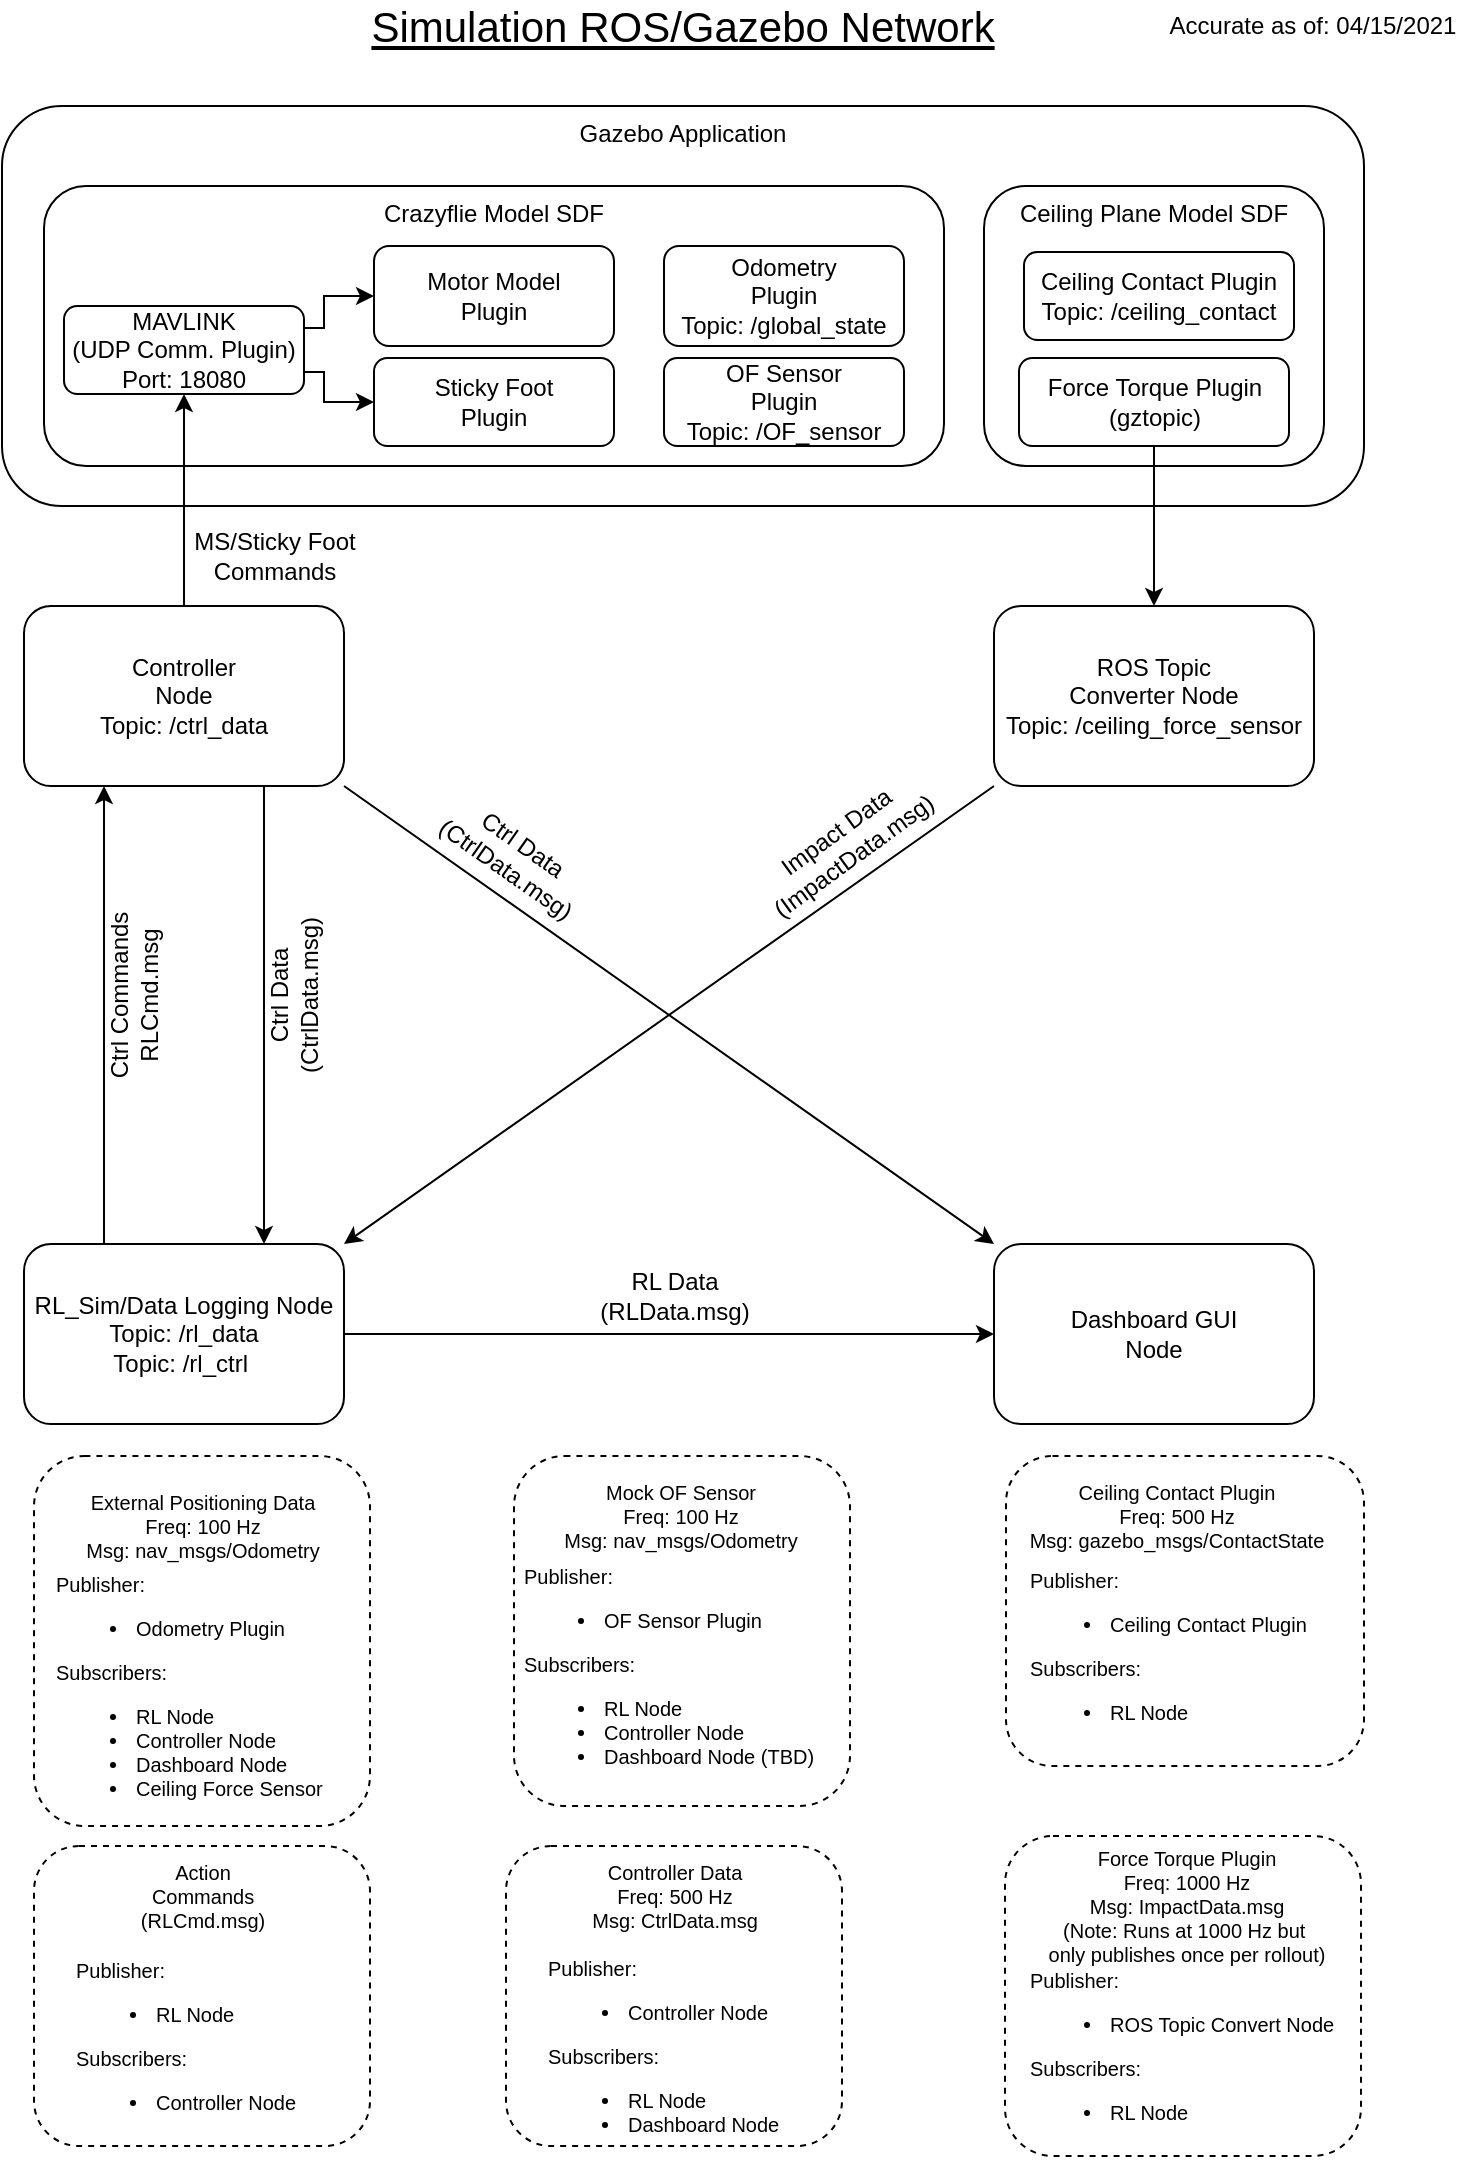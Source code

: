 <mxfile version="14.5.1" type="device"><diagram id="4q4zT_EYPk3diKyVNwrd" name="Page-1"><mxGraphModel dx="1350" dy="816" grid="1" gridSize="10" guides="1" tooltips="1" connect="1" arrows="1" fold="1" page="1" pageScale="1" pageWidth="850" pageHeight="1100" background="none" math="0" shadow="0"><root><mxCell id="0"/><mxCell id="1" parent="0"/><mxCell id="GYX6j8tE0jOFINhNC3Ar-2" value="Gazebo Application" style="rounded=1;whiteSpace=wrap;html=1;align=center;verticalAlign=top;" parent="1" vertex="1"><mxGeometry x="85" y="70" width="681" height="200" as="geometry"/></mxCell><mxCell id="csX2sQHDqy6ObiTzpXhX-24" value="&lt;div&gt;Crazyflie Model SDF&lt;/div&gt;" style="rounded=1;whiteSpace=wrap;html=1;verticalAlign=top;" parent="1" vertex="1"><mxGeometry x="106" y="110" width="450" height="140" as="geometry"/></mxCell><mxCell id="M5vcPSeQK-yfMatR_Aqj-19" style="edgeStyle=orthogonalEdgeStyle;rounded=0;orthogonalLoop=1;jettySize=auto;html=1;exitX=1;exitY=0.25;exitDx=0;exitDy=0;entryX=0;entryY=0.5;entryDx=0;entryDy=0;" edge="1" parent="1" source="M5vcPSeQK-yfMatR_Aqj-5" target="csX2sQHDqy6ObiTzpXhX-11"><mxGeometry relative="1" as="geometry"><Array as="points"><mxPoint x="246" y="181"/><mxPoint x="246" y="165"/></Array></mxGeometry></mxCell><mxCell id="M5vcPSeQK-yfMatR_Aqj-20" style="edgeStyle=orthogonalEdgeStyle;rounded=0;orthogonalLoop=1;jettySize=auto;html=1;exitX=1;exitY=0.75;exitDx=0;exitDy=0;entryX=0;entryY=0.5;entryDx=0;entryDy=0;" edge="1" parent="1" source="M5vcPSeQK-yfMatR_Aqj-5" target="csX2sQHDqy6ObiTzpXhX-12"><mxGeometry relative="1" as="geometry"><Array as="points"><mxPoint x="246" y="203"/><mxPoint x="246" y="218"/></Array></mxGeometry></mxCell><mxCell id="M5vcPSeQK-yfMatR_Aqj-5" value="&lt;div&gt;MAVLINK&lt;/div&gt;&lt;div&gt;(UDP Comm. Plugin)&lt;/div&gt;&lt;div&gt;Port: 18080&lt;/div&gt;" style="rounded=1;whiteSpace=wrap;html=1;labelPosition=center;verticalLabelPosition=middle;align=center;verticalAlign=middle;" vertex="1" parent="1"><mxGeometry x="116" y="170" width="120" height="44" as="geometry"/></mxCell><mxCell id="M5vcPSeQK-yfMatR_Aqj-25" style="edgeStyle=orthogonalEdgeStyle;rounded=0;orthogonalLoop=1;jettySize=auto;html=1;exitX=0.75;exitY=1;exitDx=0;exitDy=0;entryX=0.75;entryY=0;entryDx=0;entryDy=0;verticalAlign=top;" edge="1" parent="1" source="GYX6j8tE0jOFINhNC3Ar-1" target="GYX6j8tE0jOFINhNC3Ar-3"><mxGeometry relative="1" as="geometry"/></mxCell><mxCell id="M5vcPSeQK-yfMatR_Aqj-37" style="edgeStyle=orthogonalEdgeStyle;rounded=0;orthogonalLoop=1;jettySize=auto;html=1;exitX=0.5;exitY=0;exitDx=0;exitDy=0;entryX=0.5;entryY=1;entryDx=0;entryDy=0;" edge="1" parent="1" source="GYX6j8tE0jOFINhNC3Ar-1" target="M5vcPSeQK-yfMatR_Aqj-5"><mxGeometry relative="1" as="geometry"/></mxCell><mxCell id="GYX6j8tE0jOFINhNC3Ar-1" value="&lt;div&gt;Controller&lt;/div&gt;Node&lt;br&gt;Topic: /ctrl_data" style="rounded=1;whiteSpace=wrap;html=1;" parent="1" vertex="1"><mxGeometry x="96" y="320" width="160" height="90" as="geometry"/></mxCell><mxCell id="M5vcPSeQK-yfMatR_Aqj-26" style="edgeStyle=orthogonalEdgeStyle;rounded=0;orthogonalLoop=1;jettySize=auto;html=1;exitX=0.25;exitY=0;exitDx=0;exitDy=0;entryX=0.25;entryY=1;entryDx=0;entryDy=0;" edge="1" parent="1" source="GYX6j8tE0jOFINhNC3Ar-3" target="GYX6j8tE0jOFINhNC3Ar-1"><mxGeometry relative="1" as="geometry"/></mxCell><mxCell id="GYX6j8tE0jOFINhNC3Ar-3" value="&lt;div&gt;RL_Sim/Data Logging Node&lt;/div&gt;&lt;div&gt;Topic: /rl_data&lt;/div&gt;&lt;div&gt;Topic: /rl_ctrl&amp;nbsp;&lt;/div&gt;" style="rounded=1;whiteSpace=wrap;html=1;" parent="1" vertex="1"><mxGeometry x="96" y="639" width="160" height="90" as="geometry"/></mxCell><mxCell id="GYX6j8tE0jOFINhNC3Ar-9" value="&lt;div&gt;Dashboard GUI&lt;br&gt;&lt;/div&gt;&lt;div&gt;Node&lt;/div&gt;" style="rounded=1;whiteSpace=wrap;html=1;" parent="1" vertex="1"><mxGeometry x="581" y="639" width="160" height="90" as="geometry"/></mxCell><mxCell id="GYX6j8tE0jOFINhNC3Ar-23" value="" style="endArrow=classic;html=1;exitX=1;exitY=0.5;exitDx=0;exitDy=0;entryX=0;entryY=0.5;entryDx=0;entryDy=0;" parent="1" source="GYX6j8tE0jOFINhNC3Ar-3" target="GYX6j8tE0jOFINhNC3Ar-9" edge="1"><mxGeometry width="50" height="50" relative="1" as="geometry"><mxPoint x="315.5" y="684" as="sourcePoint"/><mxPoint x="315.5" y="449" as="targetPoint"/></mxGeometry></mxCell><mxCell id="csX2sQHDqy6ObiTzpXhX-11" value="&lt;div&gt;Motor Model&lt;/div&gt;&lt;div&gt;Plugin&lt;br&gt; &lt;/div&gt;" style="rounded=1;whiteSpace=wrap;html=1;" parent="1" vertex="1"><mxGeometry x="271" y="140" width="120" height="50" as="geometry"/></mxCell><mxCell id="csX2sQHDqy6ObiTzpXhX-12" value="&lt;div&gt;Sticky Foot&lt;/div&gt;&lt;div&gt;Plugin&lt;br&gt;&lt;/div&gt;" style="rounded=1;whiteSpace=wrap;html=1;" parent="1" vertex="1"><mxGeometry x="271" y="196" width="120" height="44" as="geometry"/></mxCell><mxCell id="M5vcPSeQK-yfMatR_Aqj-6" value="OF Sensor&lt;br&gt;Plugin&lt;br&gt;Topic: /OF_sensor" style="rounded=1;whiteSpace=wrap;html=1;" vertex="1" parent="1"><mxGeometry x="416" y="196" width="120" height="44" as="geometry"/></mxCell><mxCell id="M5vcPSeQK-yfMatR_Aqj-8" value="Odometry&lt;br&gt;Plugin&lt;br&gt;Topic: /global_state" style="rounded=1;whiteSpace=wrap;html=1;" vertex="1" parent="1"><mxGeometry x="416" y="140" width="120" height="50" as="geometry"/></mxCell><mxCell id="M5vcPSeQK-yfMatR_Aqj-10" value="&lt;div&gt;Ceiling Plane Model SDF&lt;/div&gt;" style="rounded=1;whiteSpace=wrap;html=1;verticalAlign=top;" vertex="1" parent="1"><mxGeometry x="576" y="110" width="170" height="140" as="geometry"/></mxCell><mxCell id="M5vcPSeQK-yfMatR_Aqj-11" value="&lt;div&gt;Ceiling Contact Plugin&lt;/div&gt;&lt;div&gt;Topic: /ceiling_contact&lt;/div&gt;" style="rounded=1;whiteSpace=wrap;html=1;" vertex="1" parent="1"><mxGeometry x="596" y="143" width="135" height="44" as="geometry"/></mxCell><mxCell id="M5vcPSeQK-yfMatR_Aqj-23" style="edgeStyle=orthogonalEdgeStyle;rounded=0;orthogonalLoop=1;jettySize=auto;html=1;exitX=0.5;exitY=1;exitDx=0;exitDy=0;entryX=0.5;entryY=0;entryDx=0;entryDy=0;" edge="1" parent="1" source="M5vcPSeQK-yfMatR_Aqj-12" target="M5vcPSeQK-yfMatR_Aqj-13"><mxGeometry relative="1" as="geometry"/></mxCell><mxCell id="M5vcPSeQK-yfMatR_Aqj-12" value="&lt;div&gt;Force Torque Plugin&lt;/div&gt;&lt;div&gt;(gztopic)&lt;/div&gt;" style="rounded=1;whiteSpace=wrap;html=1;" vertex="1" parent="1"><mxGeometry x="593.5" y="196" width="135" height="44" as="geometry"/></mxCell><mxCell id="M5vcPSeQK-yfMatR_Aqj-13" value="ROS Topic &lt;br&gt;Converter Node&lt;br&gt;Topic: /ceiling_force_sensor&lt;br&gt;&lt;div&gt;&lt;/div&gt;" style="rounded=1;whiteSpace=wrap;html=1;" vertex="1" parent="1"><mxGeometry x="581" y="320" width="160" height="90" as="geometry"/></mxCell><mxCell id="M5vcPSeQK-yfMatR_Aqj-27" value="" style="endArrow=classic;html=1;exitX=0;exitY=1;exitDx=0;exitDy=0;entryX=1;entryY=0;entryDx=0;entryDy=0;" edge="1" parent="1" source="M5vcPSeQK-yfMatR_Aqj-13" target="GYX6j8tE0jOFINhNC3Ar-3"><mxGeometry width="50" height="50" relative="1" as="geometry"><mxPoint x="456" y="490" as="sourcePoint"/><mxPoint x="506" y="440" as="targetPoint"/></mxGeometry></mxCell><mxCell id="M5vcPSeQK-yfMatR_Aqj-28" value="" style="endArrow=classic;html=1;exitX=1;exitY=1;exitDx=0;exitDy=0;entryX=0;entryY=0;entryDx=0;entryDy=0;" edge="1" parent="1" source="GYX6j8tE0jOFINhNC3Ar-1" target="GYX6j8tE0jOFINhNC3Ar-9"><mxGeometry width="50" height="50" relative="1" as="geometry"><mxPoint x="591" y="430" as="sourcePoint"/><mxPoint x="118" y="649" as="targetPoint"/></mxGeometry></mxCell><mxCell id="M5vcPSeQK-yfMatR_Aqj-29" value="&lt;div&gt;Ctrl Data&lt;/div&gt;&lt;div&gt;(CtrlData.msg)&lt;/div&gt;" style="text;html=1;align=center;verticalAlign=middle;resizable=0;points=[];autosize=1;rotation=-90;" vertex="1" parent="1"><mxGeometry x="186" y="500" width="90" height="30" as="geometry"/></mxCell><mxCell id="M5vcPSeQK-yfMatR_Aqj-31" value="&lt;div&gt;Ctrl Commands&lt;/div&gt;&lt;div&gt;RLCmd.msg&lt;/div&gt;" style="text;html=1;align=center;verticalAlign=middle;resizable=0;points=[];autosize=1;rotation=-90;" vertex="1" parent="1"><mxGeometry x="101" y="500" width="100" height="30" as="geometry"/></mxCell><mxCell id="M5vcPSeQK-yfMatR_Aqj-32" value="&lt;div&gt;MS/Sticky Foot&lt;/div&gt;&lt;div&gt;Commands&lt;/div&gt;" style="text;html=1;align=center;verticalAlign=middle;resizable=0;points=[];autosize=1;rotation=0;" vertex="1" parent="1"><mxGeometry x="171" y="280" width="100" height="30" as="geometry"/></mxCell><mxCell id="M5vcPSeQK-yfMatR_Aqj-34" value="&lt;div&gt;Impact Data&lt;/div&gt;&lt;div&gt;(ImpactData.msg)&lt;/div&gt;" style="text;html=1;align=center;verticalAlign=middle;resizable=0;points=[];autosize=1;rotation=-36;" vertex="1" parent="1"><mxGeometry x="451" y="424" width="110" height="30" as="geometry"/></mxCell><mxCell id="M5vcPSeQK-yfMatR_Aqj-35" value="&lt;div&gt;Ctrl Data&lt;/div&gt;&lt;div&gt;(CtrlData.msg)&lt;/div&gt;" style="text;html=1;align=center;verticalAlign=middle;resizable=0;points=[];autosize=1;rotation=35;" vertex="1" parent="1"><mxGeometry x="296" y="430" width="90" height="30" as="geometry"/></mxCell><mxCell id="M5vcPSeQK-yfMatR_Aqj-36" value="&lt;div&gt;RL Data&lt;/div&gt;&lt;div&gt;(RLData.msg)&lt;br&gt;&lt;/div&gt;" style="text;html=1;align=center;verticalAlign=middle;resizable=0;points=[];autosize=1;rotation=0;" vertex="1" parent="1"><mxGeometry x="376" y="650" width="90" height="30" as="geometry"/></mxCell><mxCell id="q5Fl8x8nFSdp4KZAPQOb-13" value="Accurate as of: 04/15/2021" style="text;html=1;align=center;verticalAlign=middle;resizable=0;points=[];autosize=1;" vertex="1" parent="1"><mxGeometry x="660" y="20" width="160" height="20" as="geometry"/></mxCell><mxCell id="q5Fl8x8nFSdp4KZAPQOb-21" value="" style="group;dashed=1;" vertex="1" connectable="0" parent="1"><mxGeometry x="101" y="745" width="168" height="185" as="geometry"/></mxCell><mxCell id="q5Fl8x8nFSdp4KZAPQOb-14" value="" style="rounded=1;whiteSpace=wrap;html=1;fontSize=10;align=center;dashed=1;" vertex="1" parent="q5Fl8x8nFSdp4KZAPQOb-21"><mxGeometry width="168" height="185" as="geometry"/></mxCell><mxCell id="r23Sy4kyAW7ISlO-Up5t-3" value="&lt;div style=&quot;font-size: 10px;&quot;&gt;External Positioning Data&lt;/div&gt;&lt;div style=&quot;font-size: 10px;&quot;&gt;Freq: 100 Hz&lt;/div&gt;&lt;div style=&quot;font-size: 10px;&quot;&gt;Msg: nav_msgs/Odometry&lt;/div&gt;" style="text;html=1;align=center;verticalAlign=middle;resizable=0;points=[];autosize=1;rotation=0;fontSize=10;" parent="q5Fl8x8nFSdp4KZAPQOb-21" vertex="1"><mxGeometry x="19" y="15" width="130" height="40" as="geometry"/></mxCell><mxCell id="q5Fl8x8nFSdp4KZAPQOb-5" value="&lt;span style=&quot;font-size: 10px;&quot;&gt;Publisher:&lt;/span&gt;&lt;br style=&quot;font-size: 10px;&quot;&gt;&lt;ul style=&quot;font-size: 10px;&quot;&gt;&lt;li style=&quot;font-size: 10px;&quot;&gt;&lt;span style=&quot;font-size: 10px;&quot;&gt;Odometry Plugin&lt;/span&gt;&lt;/li&gt;&lt;/ul&gt;Subscribers:&lt;br style=&quot;font-size: 10px;&quot;&gt;&lt;ul style=&quot;font-size: 10px;&quot;&gt;&lt;li style=&quot;font-size: 10px;&quot;&gt;RL Node&lt;/li&gt;&lt;li style=&quot;font-size: 10px;&quot;&gt;Controller Node&lt;/li&gt;&lt;li style=&quot;font-size: 10px;&quot;&gt;Dashboard Node&lt;/li&gt;&lt;li style=&quot;font-size: 10px;&quot;&gt;Ceiling Force Sensor&lt;/li&gt;&lt;/ul&gt;" style="text;html=1;align=left;verticalAlign=middle;resizable=0;points=[];autosize=1;fontSize=10;" vertex="1" parent="q5Fl8x8nFSdp4KZAPQOb-21"><mxGeometry x="9" y="55" width="150" height="130" as="geometry"/></mxCell><mxCell id="q5Fl8x8nFSdp4KZAPQOb-22" value="" style="group" vertex="1" connectable="0" parent="1"><mxGeometry x="341" y="745" width="168" height="175" as="geometry"/></mxCell><mxCell id="q5Fl8x8nFSdp4KZAPQOb-16" value="" style="rounded=1;whiteSpace=wrap;html=1;fontSize=10;align=center;dashed=1;" vertex="1" parent="q5Fl8x8nFSdp4KZAPQOb-22"><mxGeometry width="168" height="175" as="geometry"/></mxCell><mxCell id="q5Fl8x8nFSdp4KZAPQOb-7" value="&lt;div style=&quot;font-size: 10px;&quot;&gt;Mock OF Sensor&lt;/div&gt;&lt;div style=&quot;font-size: 10px;&quot;&gt;Freq: 100 Hz&lt;/div&gt;&lt;div style=&quot;font-size: 10px;&quot;&gt;Msg: nav_msgs/Odometry&lt;/div&gt;" style="text;html=1;align=center;verticalAlign=middle;resizable=0;points=[];autosize=1;rotation=0;fontSize=10;" vertex="1" parent="q5Fl8x8nFSdp4KZAPQOb-22"><mxGeometry x="18" y="10" width="130" height="40" as="geometry"/></mxCell><mxCell id="q5Fl8x8nFSdp4KZAPQOb-8" value="&lt;span style=&quot;font-size: 10px;&quot;&gt;Publisher:&lt;/span&gt;&lt;br style=&quot;font-size: 10px;&quot;&gt;&lt;ul style=&quot;font-size: 10px;&quot;&gt;&lt;li style=&quot;font-size: 10px;&quot;&gt;&lt;span style=&quot;font-size: 10px;&quot;&gt;OF Sensor Plugin&lt;/span&gt;&lt;/li&gt;&lt;/ul&gt;Subscribers:&lt;br style=&quot;font-size: 10px;&quot;&gt;&lt;ul style=&quot;font-size: 10px;&quot;&gt;&lt;li style=&quot;font-size: 10px;&quot;&gt;RL Node&lt;/li&gt;&lt;li style=&quot;font-size: 10px;&quot;&gt;Controller Node&lt;/li&gt;&lt;li style=&quot;font-size: 10px;&quot;&gt;Dashboard Node (TBD)&lt;/li&gt;&lt;/ul&gt;" style="text;html=1;align=left;verticalAlign=middle;resizable=0;points=[];autosize=1;fontSize=10;" vertex="1" parent="q5Fl8x8nFSdp4KZAPQOb-22"><mxGeometry x="3" y="50" width="160" height="120" as="geometry"/></mxCell><mxCell id="q5Fl8x8nFSdp4KZAPQOb-23" value="" style="group" vertex="1" connectable="0" parent="1"><mxGeometry x="587" y="745" width="179" height="155" as="geometry"/></mxCell><mxCell id="q5Fl8x8nFSdp4KZAPQOb-18" value="" style="rounded=1;whiteSpace=wrap;html=1;fontSize=10;align=center;dashed=1;" vertex="1" parent="q5Fl8x8nFSdp4KZAPQOb-23"><mxGeometry width="179" height="155" as="geometry"/></mxCell><mxCell id="q5Fl8x8nFSdp4KZAPQOb-9" value="&lt;div style=&quot;font-size: 10px;&quot;&gt;Ceiling Contact Plugin&lt;/div&gt;&lt;div style=&quot;font-size: 10px;&quot;&gt;Freq: 500 Hz&lt;/div&gt;&lt;div style=&quot;font-size: 10px;&quot;&gt;Msg: gazebo_msgs/ContactState&lt;/div&gt;" style="text;html=1;align=center;verticalAlign=middle;resizable=0;points=[];autosize=1;rotation=0;fontSize=10;" vertex="1" parent="q5Fl8x8nFSdp4KZAPQOb-23"><mxGeometry x="4.5" y="10" width="160" height="40" as="geometry"/></mxCell><mxCell id="q5Fl8x8nFSdp4KZAPQOb-10" value="&lt;span style=&quot;font-size: 10px;&quot;&gt;Publisher:&lt;/span&gt;&lt;br style=&quot;font-size: 10px;&quot;&gt;&lt;ul style=&quot;font-size: 10px;&quot;&gt;&lt;li style=&quot;font-size: 10px;&quot;&gt;&lt;span style=&quot;font-size: 10px;&quot;&gt;Ceiling Contact Plugin&lt;/span&gt;&lt;/li&gt;&lt;/ul&gt;Subscribers:&lt;br style=&quot;font-size: 10px;&quot;&gt;&lt;ul style=&quot;font-size: 10px;&quot;&gt;&lt;li style=&quot;font-size: 10px;&quot;&gt;RL Node&lt;/li&gt;&lt;/ul&gt;" style="text;html=1;align=left;verticalAlign=middle;resizable=0;points=[];autosize=1;fontSize=10;" vertex="1" parent="q5Fl8x8nFSdp4KZAPQOb-23"><mxGeometry x="9.5" y="55" width="150" height="90" as="geometry"/></mxCell><mxCell id="q5Fl8x8nFSdp4KZAPQOb-24" value="" style="group" vertex="1" connectable="0" parent="1"><mxGeometry x="586.5" y="935" width="180" height="160" as="geometry"/></mxCell><mxCell id="q5Fl8x8nFSdp4KZAPQOb-20" value="" style="rounded=1;whiteSpace=wrap;html=1;fontSize=10;align=center;dashed=1;" vertex="1" parent="q5Fl8x8nFSdp4KZAPQOb-24"><mxGeometry width="178" height="160" as="geometry"/></mxCell><mxCell id="q5Fl8x8nFSdp4KZAPQOb-11" value="&lt;div style=&quot;font-size: 10px;&quot;&gt;Force Torque Plugin&lt;/div&gt;&lt;div style=&quot;font-size: 10px;&quot;&gt;Freq: 1000 Hz&lt;/div&gt;&lt;div style=&quot;font-size: 10px;&quot;&gt;Msg: ImpactData.msg&lt;/div&gt;&lt;div style=&quot;font-size: 10px;&quot;&gt;&lt;font style=&quot;font-size: 10px;&quot;&gt;(Note: Runs at 1000 Hz but&amp;nbsp;&lt;/font&gt;&lt;/div&gt;&lt;div style=&quot;font-size: 10px;&quot;&gt;&lt;font style=&quot;font-size: 10px;&quot;&gt;only publishes once per rollout)&lt;/font&gt;&lt;/div&gt;" style="text;html=1;align=center;verticalAlign=middle;resizable=0;points=[];autosize=1;rotation=0;fontSize=10;" vertex="1" parent="q5Fl8x8nFSdp4KZAPQOb-24"><mxGeometry x="15" width="150" height="70" as="geometry"/></mxCell><mxCell id="q5Fl8x8nFSdp4KZAPQOb-12" value="&lt;span style=&quot;font-size: 10px;&quot;&gt;Publisher:&lt;/span&gt;&lt;br style=&quot;font-size: 10px;&quot;&gt;&lt;ul style=&quot;font-size: 10px;&quot;&gt;&lt;li style=&quot;font-size: 10px;&quot;&gt;&lt;span style=&quot;font-size: 10px;&quot;&gt;ROS Topic Convert Node&lt;/span&gt;&lt;/li&gt;&lt;/ul&gt;Subscribers:&lt;br style=&quot;font-size: 10px;&quot;&gt;&lt;ul style=&quot;font-size: 10px;&quot;&gt;&lt;li style=&quot;font-size: 10px;&quot;&gt;RL Node&lt;/li&gt;&lt;/ul&gt;" style="text;html=1;align=left;verticalAlign=middle;resizable=0;points=[];autosize=1;fontSize=10;" vertex="1" parent="q5Fl8x8nFSdp4KZAPQOb-24"><mxGeometry x="10" y="65" width="170" height="90" as="geometry"/></mxCell><mxCell id="q5Fl8x8nFSdp4KZAPQOb-25" value="" style="group" vertex="1" connectable="0" parent="1"><mxGeometry x="337" y="940" width="168" height="160" as="geometry"/></mxCell><mxCell id="q5Fl8x8nFSdp4KZAPQOb-19" value="" style="rounded=1;whiteSpace=wrap;html=1;fontSize=10;align=center;dashed=1;" vertex="1" parent="q5Fl8x8nFSdp4KZAPQOb-25"><mxGeometry width="168" height="150" as="geometry"/></mxCell><mxCell id="r23Sy4kyAW7ISlO-Up5t-5" value="Controller Data&lt;br style=&quot;font-size: 10px;&quot;&gt;Freq: 500 Hz&lt;br style=&quot;font-size: 10px;&quot;&gt;Msg: CtrlData.msg" style="text;html=1;align=center;verticalAlign=middle;resizable=0;points=[];autosize=1;rotation=0;fontSize=10;" parent="q5Fl8x8nFSdp4KZAPQOb-25" vertex="1"><mxGeometry x="34" y="5" width="100" height="40" as="geometry"/></mxCell><mxCell id="q5Fl8x8nFSdp4KZAPQOb-4" value="&lt;span style=&quot;font-size: 10px;&quot;&gt;Publisher:&lt;/span&gt;&lt;br style=&quot;font-size: 10px;&quot;&gt;&lt;ul style=&quot;font-size: 10px;&quot;&gt;&lt;li style=&quot;font-size: 10px;&quot;&gt;&lt;span style=&quot;font-size: 10px;&quot;&gt;Controller Node&lt;/span&gt;&lt;/li&gt;&lt;/ul&gt;Subscribers:&lt;br style=&quot;font-size: 10px;&quot;&gt;&lt;ul style=&quot;font-size: 10px;&quot;&gt;&lt;li style=&quot;font-size: 10px;&quot;&gt;RL Node&lt;/li&gt;&lt;li style=&quot;font-size: 10px;&quot;&gt;Dashboard Node&lt;/li&gt;&lt;/ul&gt;" style="text;html=1;align=left;verticalAlign=middle;resizable=0;points=[];autosize=1;fontSize=10;" vertex="1" parent="q5Fl8x8nFSdp4KZAPQOb-25"><mxGeometry x="19" y="50" width="130" height="110" as="geometry"/></mxCell><mxCell id="q5Fl8x8nFSdp4KZAPQOb-26" value="" style="group" vertex="1" connectable="0" parent="1"><mxGeometry x="101" y="940" width="168" height="150" as="geometry"/></mxCell><mxCell id="q5Fl8x8nFSdp4KZAPQOb-15" value="" style="rounded=1;whiteSpace=wrap;html=1;fontSize=10;align=center;dashed=1;" vertex="1" parent="q5Fl8x8nFSdp4KZAPQOb-26"><mxGeometry width="168" height="150" as="geometry"/></mxCell><mxCell id="r23Sy4kyAW7ISlO-Up5t-1" value="&lt;div style=&quot;font-size: 10px;&quot;&gt;Action&lt;br style=&quot;font-size: 10px;&quot;&gt;&lt;/div&gt;&lt;div style=&quot;font-size: 10px;&quot;&gt;Commands&lt;/div&gt;&lt;div style=&quot;font-size: 10px;&quot;&gt;(RLCmd.msg)&lt;/div&gt;" style="text;html=1;align=center;verticalAlign=middle;resizable=0;points=[];autosize=1;fontSize=10;" parent="q5Fl8x8nFSdp4KZAPQOb-26" vertex="1"><mxGeometry x="44" y="5" width="80" height="40" as="geometry"/></mxCell><mxCell id="q5Fl8x8nFSdp4KZAPQOb-6" value="&lt;span style=&quot;font-size: 10px;&quot;&gt;Publisher:&lt;/span&gt;&lt;br style=&quot;font-size: 10px;&quot;&gt;&lt;ul style=&quot;font-size: 10px;&quot;&gt;&lt;li style=&quot;font-size: 10px;&quot;&gt;&lt;span style=&quot;font-size: 10px;&quot;&gt;RL Node&lt;/span&gt;&lt;/li&gt;&lt;/ul&gt;Subscribers:&lt;br style=&quot;font-size: 10px;&quot;&gt;&lt;ul style=&quot;font-size: 10px;&quot;&gt;&lt;li style=&quot;font-size: 10px;&quot;&gt;Controller Node&lt;/li&gt;&lt;/ul&gt;" style="text;html=1;align=left;verticalAlign=middle;resizable=0;points=[];autosize=1;fontSize=10;" vertex="1" parent="q5Fl8x8nFSdp4KZAPQOb-26"><mxGeometry x="19" y="55" width="130" height="90" as="geometry"/></mxCell><mxCell id="q5Fl8x8nFSdp4KZAPQOb-27" value="&lt;font style=&quot;font-size: 21px&quot;&gt;&lt;u&gt;Simulation ROS/Gazebo Network&lt;/u&gt;&lt;/font&gt;" style="text;html=1;align=center;verticalAlign=middle;resizable=0;points=[];autosize=1;fontSize=10;" vertex="1" parent="1"><mxGeometry x="260" y="20" width="330" height="20" as="geometry"/></mxCell></root></mxGraphModel></diagram></mxfile>